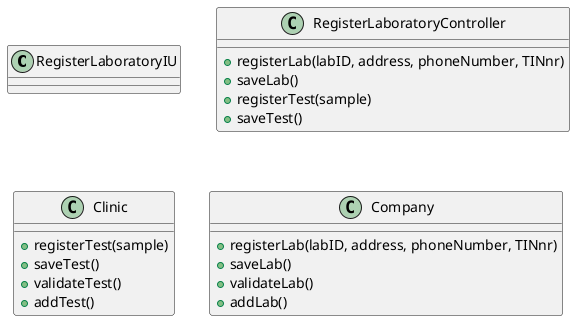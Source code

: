 @startuml

skinparam classAtributionIconSize 0

class RegisterLaboratoryIU

class RegisterLaboratoryController {
    +registerLab(labID, address, phoneNumber, TINnr)
    +saveLab()
    +registerTest(sample)
    +saveTest()
}

class Clinic {
    +registerTest(sample)
    +saveTest()
    +validateTest()
    +addTest()
  }

class Company {
    +registerLab(labID, address, phoneNumber, TINnr)
    +saveLab()
    +validateLab()
    +addLab()

}

@enduml

